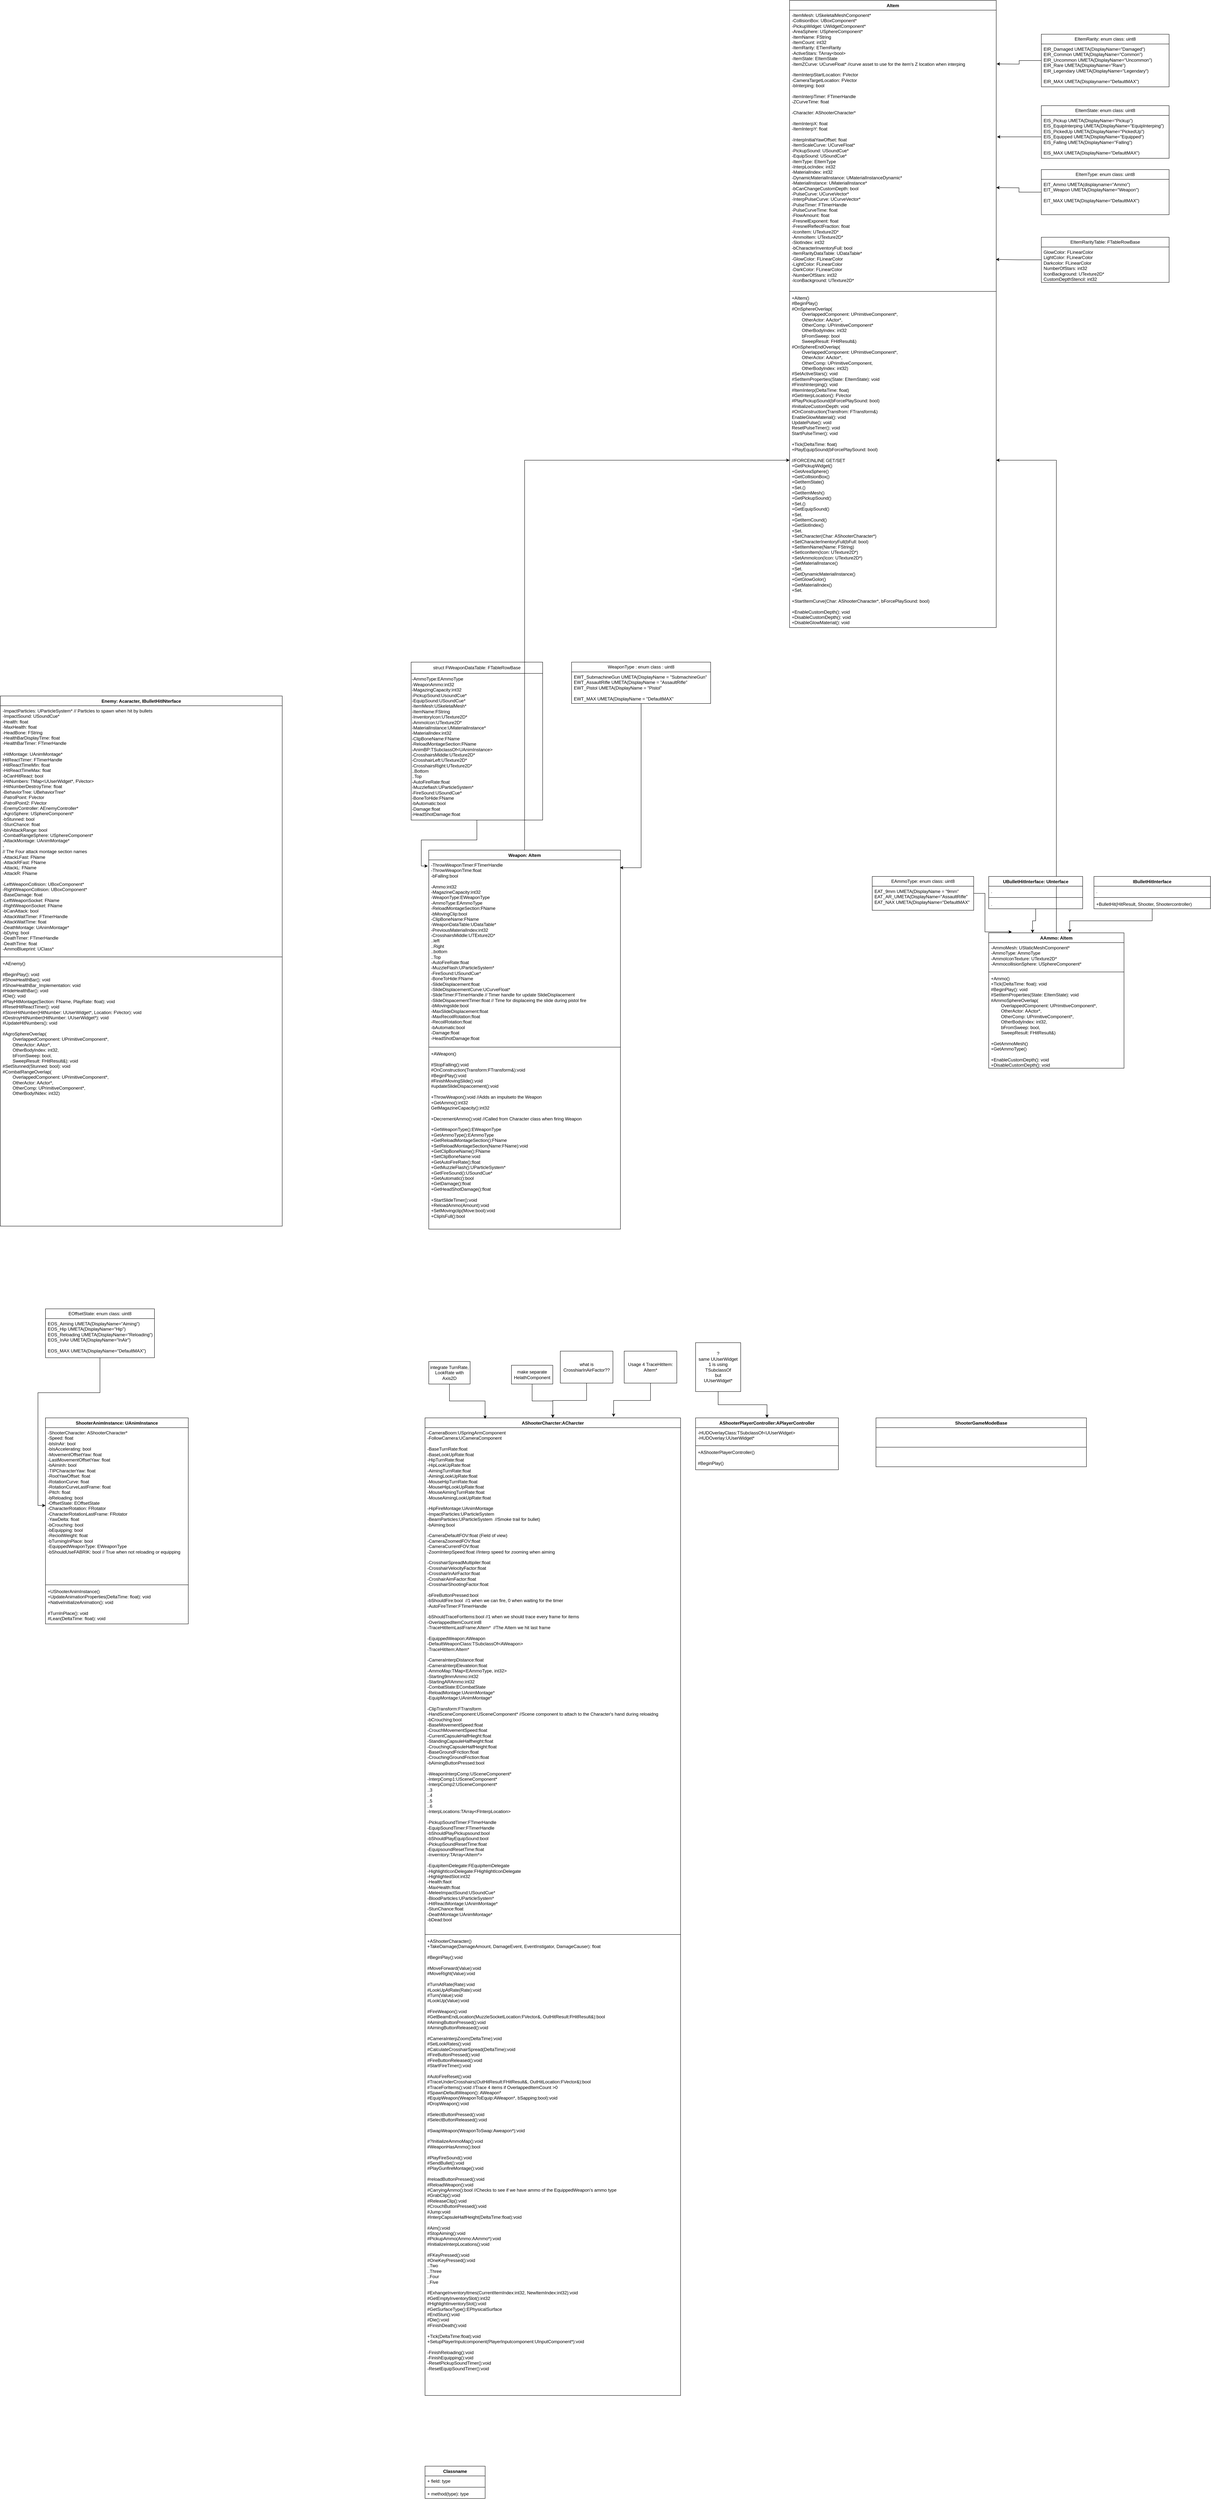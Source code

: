 <mxfile version="21.7.5" type="github">
  <diagram id="C5RBs43oDa-KdzZeNtuy" name="Page-1">
    <mxGraphModel dx="4845" dy="6384" grid="1" gridSize="10" guides="1" tooltips="1" connect="1" arrows="1" fold="1" page="1" pageScale="1" pageWidth="827" pageHeight="1169" math="0" shadow="0">
      <root>
        <mxCell id="WIyWlLk6GJQsqaUBKTNV-0" />
        <mxCell id="WIyWlLk6GJQsqaUBKTNV-1" parent="WIyWlLk6GJQsqaUBKTNV-0" />
        <mxCell id="jpV_vs8PwQTFVZERT1kT-0" value="AShooterCharcter:ACharcter" style="swimlane;fontStyle=1;align=center;verticalAlign=top;childLayout=stackLayout;horizontal=1;startSize=26;horizontalStack=0;resizeParent=1;resizeParentMax=0;resizeLast=0;collapsible=1;marginBottom=0;whiteSpace=wrap;html=1;" parent="WIyWlLk6GJQsqaUBKTNV-1" vertex="1">
          <mxGeometry x="100" y="90" width="680" height="2600" as="geometry">
            <mxRectangle x="100" y="90" width="210" height="30" as="alternateBounds" />
          </mxGeometry>
        </mxCell>
        <mxCell id="jpV_vs8PwQTFVZERT1kT-1" value="-CameraBoom:USpringArmComponent&lt;br&gt;-FollowCamera:UCameraComponent&lt;br&gt;&lt;br&gt;-BaseTurnRate:float&lt;br&gt;-BaseLookUpRate:float&lt;br&gt;-HipTurnRate:float&lt;br&gt;-HipLookUpRate:float&lt;br&gt;-AimingTurnRate:float&lt;br&gt;-AimingLookUpRate:float&lt;br&gt;-MouseHipTurnRate:float&lt;br&gt;-MouseHipLookUpRate:float&lt;br&gt;-MouseAimingTurnRate:float&lt;br&gt;-MouseAimingLookUpRate:float&lt;br&gt;&lt;br&gt;-HipFireMontage:UAnimMontage&lt;br&gt;-ImpactParticles:UParticleSystem&lt;br&gt;-BeamParticles:UParticleSystem&amp;nbsp; //Smoke trail for bullet)&lt;br&gt;-bAiming:bool&lt;br&gt;&lt;br&gt;-CameraDefaultFOV:float (Field of view)&lt;br&gt;-CameraZoomedFOV:float&lt;br&gt;-CameraCurrentFOV:float&lt;br&gt;-ZoomInterpSpeed:float //Interp speed for zooming when aiming&lt;br&gt;&lt;br&gt;-CrosshairSpreadMultipiler:float&lt;br&gt;-CrosshairVelocityFactor:float&lt;br&gt;-CrosshairInAirFactor:float&lt;br&gt;-CroshairAimFactor:float&lt;br&gt;-CrosshairShootingFactor:float&lt;br&gt;&lt;br&gt;-bFireButtonPressed:bool&lt;br&gt;-bShouldFire:bool&amp;nbsp; //1 when we can fire, 0 when waiting for the timer&lt;br&gt;-AutoFireTimer:FTimerHandle&lt;br&gt;&lt;br&gt;-bShouldTraceForItems:bool //1 when we should trace every frame for items&lt;br&gt;-OverlappedItemCount:int8&lt;br&gt;-TraceHitItemLastFrame:AItem*&amp;nbsp; //The AItem we hit last frame&lt;br&gt;&lt;br&gt;-EquippedWeapon:AWeapon&lt;br&gt;-DefaultWeaponClass:TSubclassOf&amp;lt;AWeapon&amp;gt;&lt;br&gt;-TraceHitItem:AItem*&lt;br&gt;&lt;br&gt;-CameraInterpDistance:float&lt;br&gt;-CameraInterpElevateion:float&lt;br&gt;-AmmoMap:TMap&amp;lt;EAmmoType, int32&amp;gt;&lt;br&gt;-Starting9mmAmmo:int32&lt;br&gt;-StartingARAmmo:int32&lt;br&gt;-CombatState:ECombatState&lt;br&gt;-ReloadMontage:UAnimMontage*&lt;br&gt;-EquipMontage:UAnimMontage*&lt;br&gt;&lt;br&gt;-ClipTransform:FTransform&lt;br&gt;-HandSceneComponent:USceneComponent* //Scene component to attach to the Character&#39;s hand during reloaidng&lt;br&gt;-bCrouching:bool&lt;br&gt;-BaseMovementSpeed:float&lt;br&gt;-CrouchMovementSpeed:float&lt;br&gt;-CurrentCapsuleHalfHieght:float&lt;br&gt;-StandingCapsuleHalfheight:float&lt;br&gt;-CrouchingCapsuleHalfHeight:float&lt;br&gt;-BaseGroundFriction:float&lt;br&gt;-CrouchingGroundFriction:float&lt;br&gt;-bAimingButtonPressed:bool&lt;br&gt;&lt;br&gt;-WeaponInterpComp:USceneComponent*&lt;br&gt;-InterpComp1:USceneComponent*&lt;br&gt;-InterpComp2:USceneComponent*&lt;br&gt;..3&lt;br&gt;..4&lt;br&gt;..5&lt;br&gt;..6&lt;br&gt;-InterpLocations:TArray&amp;lt;FInterpLocation&amp;gt;&lt;br&gt;&lt;br&gt;-PickupSoundTimer:FTimerHandle&lt;br&gt;-EquipSoundTimer:FTimerHandle&lt;br&gt;-bShouldPlayPickupsound:bool&lt;br&gt;-bShouldPlayEquipSound:bool&lt;br&gt;-PickupSoundResetTime:float&lt;br&gt;-EquipsoundResetTime:float&lt;br&gt;-Inverntory:TArray&amp;lt;AItem*&amp;gt;&lt;br&gt;&lt;br&gt;-EquipItemDelegate:FEquipItemDelegate&lt;br&gt;-HighlightIconDelegate:FHighlightIconDelegate&lt;br&gt;-HighlightedSlot:int32&lt;br&gt;-Health:flaot&lt;br&gt;-MaxHealth:float&lt;br&gt;-MeleeImpactSound:USoundCue*&lt;br&gt;-BloodParticles:UParticleSystem*&lt;br&gt;-HitReactMontage:UAnimMontage*&lt;br&gt;-StunChance:float&lt;br&gt;-DeathMontage:UAnimMontage*&lt;br&gt;-bDead:bool" style="text;strokeColor=none;fillColor=none;align=left;verticalAlign=top;spacingLeft=4;spacingRight=4;overflow=hidden;rotatable=0;points=[[0,0.5],[1,0.5]];portConstraint=eastwest;whiteSpace=wrap;html=1;" parent="jpV_vs8PwQTFVZERT1kT-0" vertex="1">
          <mxGeometry y="26" width="680" height="1344" as="geometry" />
        </mxCell>
        <mxCell id="jpV_vs8PwQTFVZERT1kT-2" value="" style="line;strokeWidth=1;fillColor=none;align=left;verticalAlign=middle;spacingTop=-1;spacingLeft=3;spacingRight=3;rotatable=0;labelPosition=right;points=[];portConstraint=eastwest;strokeColor=inherit;" parent="jpV_vs8PwQTFVZERT1kT-0" vertex="1">
          <mxGeometry y="1370" width="680" height="8" as="geometry" />
        </mxCell>
        <mxCell id="jpV_vs8PwQTFVZERT1kT-3" value="+AShooterCharacter()&lt;br&gt;+TakeDamage(DamageAmount, DamageEvent, EventInstigator, DamageCauser): float&lt;br&gt;&lt;br&gt;#BeginPlay():void&lt;br&gt;&lt;br&gt;#MoveForward(Value):void&lt;br&gt;#MoveRight(Value):void&lt;br&gt;&lt;br&gt;#TurnAtRate(Rate):void&lt;br&gt;#LookUpAtRate(Rate):void&lt;br&gt;#Turn(Value):void&lt;br&gt;#LookUp(Value):void&lt;br&gt;&lt;br&gt;#FireWeapon():void&lt;br&gt;#GetBeamEndLocation(MuzzleSocketLocation:FVector&amp;amp;, OutHitResult:FHitResult&amp;amp;):bool&lt;br&gt;#AimingButtonPressed():void&lt;br&gt;#AimingButtonReleased():void&lt;br&gt;&lt;br&gt;#CameraInterpZoom(DeltaTime):void&lt;br&gt;#SetLookRates():void&lt;br&gt;#CalculateCrosshairSpread(DeltaTime):void&lt;br&gt;#FireButtonPressed():void&lt;br&gt;#FireButtonReleased():void&lt;br&gt;#StartFireTimer():void&lt;br&gt;&lt;br&gt;#AutoFireReset():void&lt;br&gt;#TraceUnderCrosshairs(OutHitResult:FHitResult&amp;amp;, OutHitLocation:FVector&amp;amp;):bool&lt;br&gt;#TraceForItems():void //Trace 4 items if OverlappedItemCount &amp;gt;0&lt;br&gt;#SpawnDefaultWeapon(): AWeapon*&lt;br&gt;#EquipWeapon(WeaponToEquip:AWeapon*, bSapping:bool):void&lt;br&gt;#DropWeapon():void&lt;br&gt;&lt;br&gt;#SelectButtonPressed():void&lt;br&gt;#SelectButtonReleased():void&lt;br&gt;&lt;br&gt;#SwapWeapon(WeaponToSwap:Aweapon*):void&lt;br&gt;&lt;br&gt;#?InitializeAmmoMap():void&lt;br&gt;#WeaponHasAmmo():bool&lt;br&gt;&lt;br&gt;#PlayFireSound():void&lt;br&gt;#SendBullet():void&lt;br&gt;#PlayGunfireMontage():void&lt;br&gt;&lt;br&gt;#reloadButtonPressed():void&lt;br&gt;#ReloadWeapon():void&lt;br&gt;#CarryingAmmo():bool //Checks to see if we have ammo of the EquippedWeapon&#39;s ammo type&lt;br&gt;#GrabClip():void&lt;br&gt;#ReleaseClip():void&lt;br&gt;#CrouchButtonPressed():void&lt;br&gt;#Jump:void&lt;br&gt;#InterpCapsuleHalfHeight(DeltaTime:float):void&lt;br&gt;&lt;br&gt;#Aim():void&lt;br&gt;#StopAiming():void&lt;br&gt;#PickupAmmo(Ammo:AAmmo*):void&lt;br&gt;#InitializeInterpLocations():void&lt;br&gt;&lt;br&gt;#FKeyPressed():void&lt;br&gt;#OneKeyPressed():void&lt;br&gt;..Two&lt;br&gt;..Three&lt;br&gt;..Four&lt;br&gt;..Five&lt;br&gt;&lt;br&gt;#ExhangeInventoryItmes(CurrentItemIndex:int32, NewItemIndex:int32):void&lt;br&gt;#GetEmptyInventorySlot():int32&lt;br&gt;#HighlightInventorySlot():void&lt;br&gt;#GetSurfaceType():EPhysicalSurface&lt;br&gt;#EndStun():void&lt;br&gt;#Die():void&lt;br&gt;#FinishDeath():void&lt;br&gt;&lt;br&gt;+Tick(DeltaTime:float):void&lt;br&gt;+SetupPlayerInputcomponent(PlayerInputcomponent:UInputComponent*):void&lt;br&gt;&lt;br&gt;-FinishReloading():void&lt;br&gt;-FinishEquipping():void&lt;br&gt;-ResetPickupSoundTimer():void&lt;br&gt;-ResetEquipSoundTimer():void&lt;br&gt;" style="text;strokeColor=none;fillColor=none;align=left;verticalAlign=top;spacingLeft=4;spacingRight=4;overflow=hidden;rotatable=0;points=[[0,0.5],[1,0.5]];portConstraint=eastwest;whiteSpace=wrap;html=1;" parent="jpV_vs8PwQTFVZERT1kT-0" vertex="1">
          <mxGeometry y="1378" width="680" height="1222" as="geometry" />
        </mxCell>
        <mxCell id="52t62K6r0B704PcLGxnU-2" style="edgeStyle=orthogonalEdgeStyle;rounded=0;orthogonalLoop=1;jettySize=auto;html=1;entryX=0.235;entryY=0.001;entryDx=0;entryDy=0;entryPerimeter=0;" parent="WIyWlLk6GJQsqaUBKTNV-1" source="jpV_vs8PwQTFVZERT1kT-4" target="jpV_vs8PwQTFVZERT1kT-0" edge="1">
          <mxGeometry relative="1" as="geometry" />
        </mxCell>
        <mxCell id="jpV_vs8PwQTFVZERT1kT-4" value="integrate TurnRate, LookRate with Axis2D" style="rounded=0;whiteSpace=wrap;html=1;" parent="WIyWlLk6GJQsqaUBKTNV-1" vertex="1">
          <mxGeometry x="110" y="-60" width="110" height="60" as="geometry" />
        </mxCell>
        <mxCell id="52t62K6r0B704PcLGxnU-3" style="edgeStyle=orthogonalEdgeStyle;rounded=0;orthogonalLoop=1;jettySize=auto;html=1;" parent="WIyWlLk6GJQsqaUBKTNV-1" source="jpV_vs8PwQTFVZERT1kT-7" target="jpV_vs8PwQTFVZERT1kT-0" edge="1">
          <mxGeometry relative="1" as="geometry" />
        </mxCell>
        <mxCell id="jpV_vs8PwQTFVZERT1kT-7" value="make separate HelathComponent" style="rounded=0;whiteSpace=wrap;html=1;" parent="WIyWlLk6GJQsqaUBKTNV-1" vertex="1">
          <mxGeometry x="330" y="-50" width="110" height="50" as="geometry" />
        </mxCell>
        <mxCell id="52t62K6r0B704PcLGxnU-4" style="edgeStyle=orthogonalEdgeStyle;rounded=0;orthogonalLoop=1;jettySize=auto;html=1;" parent="WIyWlLk6GJQsqaUBKTNV-1" source="jpV_vs8PwQTFVZERT1kT-9" target="jpV_vs8PwQTFVZERT1kT-0" edge="1">
          <mxGeometry relative="1" as="geometry" />
        </mxCell>
        <mxCell id="jpV_vs8PwQTFVZERT1kT-9" value="what is CrosshiarInAirFactor??" style="rounded=0;whiteSpace=wrap;html=1;" parent="WIyWlLk6GJQsqaUBKTNV-1" vertex="1">
          <mxGeometry x="460" y="-87.5" width="140" height="85" as="geometry" />
        </mxCell>
        <mxCell id="52t62K6r0B704PcLGxnU-6" style="edgeStyle=orthogonalEdgeStyle;rounded=0;orthogonalLoop=1;jettySize=auto;html=1;entryX=0.738;entryY=-0.001;entryDx=0;entryDy=0;entryPerimeter=0;" parent="WIyWlLk6GJQsqaUBKTNV-1" source="jpV_vs8PwQTFVZERT1kT-11" target="jpV_vs8PwQTFVZERT1kT-0" edge="1">
          <mxGeometry relative="1" as="geometry" />
        </mxCell>
        <mxCell id="jpV_vs8PwQTFVZERT1kT-11" value="Usage 4 TraceHitItem: AItem*" style="rounded=0;whiteSpace=wrap;html=1;" parent="WIyWlLk6GJQsqaUBKTNV-1" vertex="1">
          <mxGeometry x="630" y="-87.5" width="140" height="85" as="geometry" />
        </mxCell>
        <mxCell id="jpV_vs8PwQTFVZERT1kT-31" value="AShooterPlayerController:APlayerController" style="swimlane;fontStyle=1;align=center;verticalAlign=top;childLayout=stackLayout;horizontal=1;startSize=26;horizontalStack=0;resizeParent=1;resizeParentMax=0;resizeLast=0;collapsible=1;marginBottom=0;whiteSpace=wrap;html=1;" parent="WIyWlLk6GJQsqaUBKTNV-1" vertex="1">
          <mxGeometry x="820" y="90" width="380" height="138" as="geometry">
            <mxRectangle x="820" y="90" width="290" height="30" as="alternateBounds" />
          </mxGeometry>
        </mxCell>
        <mxCell id="jpV_vs8PwQTFVZERT1kT-32" value="-HUDOverlayClass:TSubclassOf&amp;lt;UUserWidget&amp;gt;&lt;br&gt;-HUDOverlay:UUserWidget*&lt;br&gt;" style="text;strokeColor=none;fillColor=none;align=left;verticalAlign=top;spacingLeft=4;spacingRight=4;overflow=hidden;rotatable=0;points=[[0,0.5],[1,0.5]];portConstraint=eastwest;whiteSpace=wrap;html=1;" parent="jpV_vs8PwQTFVZERT1kT-31" vertex="1">
          <mxGeometry y="26" width="380" height="44" as="geometry" />
        </mxCell>
        <mxCell id="jpV_vs8PwQTFVZERT1kT-33" value="" style="line;strokeWidth=1;fillColor=none;align=left;verticalAlign=middle;spacingTop=-1;spacingLeft=3;spacingRight=3;rotatable=0;labelPosition=right;points=[];portConstraint=eastwest;strokeColor=inherit;" parent="jpV_vs8PwQTFVZERT1kT-31" vertex="1">
          <mxGeometry y="70" width="380" height="8" as="geometry" />
        </mxCell>
        <mxCell id="jpV_vs8PwQTFVZERT1kT-34" value="+AShooterPlayerController()&lt;br&gt;&lt;br&gt;#BeginPlay()" style="text;strokeColor=none;fillColor=none;align=left;verticalAlign=top;spacingLeft=4;spacingRight=4;overflow=hidden;rotatable=0;points=[[0,0.5],[1,0.5]];portConstraint=eastwest;whiteSpace=wrap;html=1;" parent="jpV_vs8PwQTFVZERT1kT-31" vertex="1">
          <mxGeometry y="78" width="380" height="60" as="geometry" />
        </mxCell>
        <mxCell id="52t62K6r0B704PcLGxnU-7" style="edgeStyle=orthogonalEdgeStyle;rounded=0;orthogonalLoop=1;jettySize=auto;html=1;" parent="WIyWlLk6GJQsqaUBKTNV-1" source="52t62K6r0B704PcLGxnU-0" target="jpV_vs8PwQTFVZERT1kT-31" edge="1">
          <mxGeometry relative="1" as="geometry" />
        </mxCell>
        <mxCell id="52t62K6r0B704PcLGxnU-0" value="?&lt;br&gt;same UUserWidget&lt;br&gt;1 is using TSubclassOf&lt;br&gt;but&lt;br&gt;UUserWidget*" style="rounded=0;whiteSpace=wrap;html=1;" parent="WIyWlLk6GJQsqaUBKTNV-1" vertex="1">
          <mxGeometry x="820" y="-110" width="120" height="130" as="geometry" />
        </mxCell>
        <mxCell id="52t62K6r0B704PcLGxnU-8" value="ShooterGameModeBase&lt;br&gt;" style="swimlane;fontStyle=1;align=center;verticalAlign=top;childLayout=stackLayout;horizontal=1;startSize=26;horizontalStack=0;resizeParent=1;resizeParentMax=0;resizeLast=0;collapsible=1;marginBottom=0;whiteSpace=wrap;html=1;" parent="WIyWlLk6GJQsqaUBKTNV-1" vertex="1">
          <mxGeometry x="1300" y="90" width="560" height="130" as="geometry" />
        </mxCell>
        <mxCell id="52t62K6r0B704PcLGxnU-10" value="" style="line;strokeWidth=1;fillColor=none;align=left;verticalAlign=middle;spacingTop=-1;spacingLeft=3;spacingRight=3;rotatable=0;labelPosition=right;points=[];portConstraint=eastwest;strokeColor=inherit;" parent="52t62K6r0B704PcLGxnU-8" vertex="1">
          <mxGeometry y="26" width="560" height="104" as="geometry" />
        </mxCell>
        <mxCell id="6yqH-ux_FTGGGSC3_zD1-1" style="edgeStyle=orthogonalEdgeStyle;rounded=0;orthogonalLoop=1;jettySize=auto;html=1;" edge="1" parent="WIyWlLk6GJQsqaUBKTNV-1" source="52t62K6r0B704PcLGxnU-17" target="FjF-tRFpFTwW2lLbXwbJ-4">
          <mxGeometry relative="1" as="geometry">
            <mxPoint x="1290" y="-2000" as="targetPoint" />
          </mxGeometry>
        </mxCell>
        <mxCell id="52t62K6r0B704PcLGxnU-17" value="Weapon: AItem" style="swimlane;fontStyle=1;align=center;verticalAlign=top;childLayout=stackLayout;horizontal=1;startSize=26;horizontalStack=0;resizeParent=1;resizeParentMax=0;resizeLast=0;collapsible=1;marginBottom=0;whiteSpace=wrap;html=1;" parent="WIyWlLk6GJQsqaUBKTNV-1" vertex="1">
          <mxGeometry x="110" y="-1420" width="510" height="1008" as="geometry" />
        </mxCell>
        <mxCell id="52t62K6r0B704PcLGxnU-18" value="-ThrowWeaponTimer:FTimerHandle&lt;br&gt;-ThrowWeaponTime:float&lt;br&gt;-bFalling:bool&lt;br&gt;&lt;br&gt;-Ammo:int32&lt;br&gt;-MagazineCapacity:int32&lt;br&gt;-WeaponType:EWeaponType&lt;br&gt;-AmmoType:EAmmoType&lt;br&gt;-ReloadMontageSection:FName&lt;br&gt;-bMovingClip:bool&lt;br&gt;-ClipBoneName:FName&lt;br&gt;-WeaponDataTable:UDataTable*&lt;br&gt;-PreviousMaterialIndex:int32&lt;br&gt;-CrosshairsMiddle:UTExture2D*&lt;br&gt;..left&lt;br&gt;..Right&lt;br&gt;..bottom&lt;br&gt;..Top&lt;br&gt;-AutoFireRate:float&lt;br&gt;-MuzzleFlash:UParticleSystem*&lt;br&gt;-FireSound:USoundCue*&lt;br&gt;-BoneToHide:FName&lt;br&gt;-SlideDisplacement:float&lt;br&gt;-SlideDisplacementCurve:UCurveFloat*&lt;br&gt;-SlideTimer:FTimerHandle // Timer handle for update SlideDisplacement&lt;br&gt;-SlideDispacementTimer:float // Time for displaceing the slide during pistol fire&lt;br&gt;-bMovingslide:bool&lt;br&gt;-MaxSlideDisplacement:float&lt;br&gt;-MaxRecoilRotation:float&lt;br&gt;-RecoilRotation:float&lt;br&gt;-bAutomatic:bool&lt;br&gt;-Damage:float&lt;br&gt;-HeadShotDamage:float" style="text;strokeColor=none;fillColor=none;align=left;verticalAlign=top;spacingLeft=4;spacingRight=4;overflow=hidden;rotatable=0;points=[[0,0.5],[1,0.5]];portConstraint=eastwest;whiteSpace=wrap;html=1;" parent="52t62K6r0B704PcLGxnU-17" vertex="1">
          <mxGeometry y="26" width="510" height="494" as="geometry" />
        </mxCell>
        <mxCell id="52t62K6r0B704PcLGxnU-19" value="" style="line;strokeWidth=1;fillColor=none;align=left;verticalAlign=middle;spacingTop=-1;spacingLeft=3;spacingRight=3;rotatable=0;labelPosition=right;points=[];portConstraint=eastwest;strokeColor=inherit;" parent="52t62K6r0B704PcLGxnU-17" vertex="1">
          <mxGeometry y="520" width="510" height="8" as="geometry" />
        </mxCell>
        <mxCell id="52t62K6r0B704PcLGxnU-20" value="+AWeapon()&lt;br&gt;&lt;br&gt;#StopFalling():void&lt;br&gt;#OnConstruction(Transform:FTransform&amp;amp;):void&lt;br&gt;#BeginPlay():void&lt;br&gt;#FinishMovingSlide():void&lt;br&gt;#updateSlideDispaccement():void&lt;br&gt;&lt;br&gt;+ThrowWeapon():void //Adds an impulseto the Weapon&lt;br&gt;+GetAmmo():int32&lt;br&gt;GetMagazineCapacity():int32&lt;br&gt;&lt;br&gt;+DecrementAmmo():void //Called from Character class when firing Weapon&lt;br&gt;&lt;br&gt;+GetWeaponType():EWeaponType&lt;br&gt;+GetAmmoType():EAmmoType&lt;br&gt;+GetReloadMontageSection():FName&lt;br&gt;+SetReloadMontageSection(Name:FName):void&lt;br&gt;+GetClipBoneName():FName&lt;br&gt;+SetClipBoneName:void&lt;br&gt;+GetAutoFireRate():float&lt;br&gt;+GetMuzzleFlash():UParticleSystem*&lt;br&gt;+GetFireSound():USoundCue*&lt;br&gt;+GetAutomatic():bool&lt;br&gt;+GetDamage():float&lt;br&gt;+GetHeadShotDamage():float&lt;br&gt;&lt;br&gt;+StartSlideTimer():void&lt;br&gt;+ReloadAmmo(Amount):void&lt;br&gt;+SetMovingclip(Move:bool):void&lt;br&gt;+ClipIsFull():bool" style="text;strokeColor=none;fillColor=none;align=left;verticalAlign=top;spacingLeft=4;spacingRight=4;overflow=hidden;rotatable=0;points=[[0,0.5],[1,0.5]];portConstraint=eastwest;whiteSpace=wrap;html=1;rounded=1;" parent="52t62K6r0B704PcLGxnU-17" vertex="1">
          <mxGeometry y="528" width="510" height="480" as="geometry" />
        </mxCell>
        <mxCell id="52t62K6r0B704PcLGxnU-21" value="struct FWeaponDataTable: FTableRowBase" style="swimlane;fontStyle=0;childLayout=stackLayout;horizontal=1;startSize=30;fillColor=none;horizontalStack=0;resizeParent=1;resizeParentMax=0;resizeLast=0;collapsible=1;marginBottom=0;whiteSpace=wrap;html=1;" parent="WIyWlLk6GJQsqaUBKTNV-1" vertex="1">
          <mxGeometry x="63" y="-1920" width="350" height="420" as="geometry" />
        </mxCell>
        <mxCell id="52t62K6r0B704PcLGxnU-29" value="-AmmoType:EAmmoType&lt;br style=&quot;border-color: var(--border-color);&quot;&gt;&lt;span style=&quot;&quot;&gt;-WeaponAmmo:int32&lt;/span&gt;&lt;br style=&quot;border-color: var(--border-color);&quot;&gt;&lt;span style=&quot;&quot;&gt;-MagazingCapacity:int32&lt;/span&gt;&lt;br style=&quot;border-color: var(--border-color);&quot;&gt;&lt;span style=&quot;&quot;&gt;-PickupSound:UsoundCue*&lt;/span&gt;&lt;br style=&quot;border-color: var(--border-color);&quot;&gt;&lt;span style=&quot;&quot;&gt;-EquipSound:USoundCue*&lt;/span&gt;&lt;br style=&quot;border-color: var(--border-color);&quot;&gt;&lt;span style=&quot;&quot;&gt;-ItemMesh:USkeletalMesh*&lt;/span&gt;&lt;br style=&quot;border-color: var(--border-color);&quot;&gt;&lt;span style=&quot;&quot;&gt;-ItemName:FString&lt;/span&gt;&lt;br style=&quot;border-color: var(--border-color);&quot;&gt;&lt;span style=&quot;&quot;&gt;-InventoryIcon:UTexture2D*&lt;/span&gt;&lt;br style=&quot;border-color: var(--border-color);&quot;&gt;&lt;span style=&quot;&quot;&gt;-AmmoIcon:UTexture2D*&lt;/span&gt;&lt;br style=&quot;border-color: var(--border-color);&quot;&gt;&lt;span style=&quot;&quot;&gt;-MaterialInstance:UMaterialInstance*&lt;/span&gt;&lt;br style=&quot;border-color: var(--border-color);&quot;&gt;&lt;span style=&quot;&quot;&gt;-MaterialIndex:int32&lt;/span&gt;&lt;br style=&quot;border-color: var(--border-color);&quot;&gt;&lt;span style=&quot;&quot;&gt;-ClipBoneName:FName&lt;/span&gt;&lt;br style=&quot;border-color: var(--border-color);&quot;&gt;&lt;span style=&quot;&quot;&gt;-ReloadMontageSection:FName&lt;/span&gt;&lt;br style=&quot;border-color: var(--border-color);&quot;&gt;&lt;span style=&quot;&quot;&gt;-AnimBP:TSubclassOf&amp;lt;UAnimInstance&amp;gt;&lt;/span&gt;&lt;br style=&quot;border-color: var(--border-color);&quot;&gt;&lt;span style=&quot;&quot;&gt;-CrosshairsMiddle:UTexture2D*&lt;/span&gt;&lt;br style=&quot;border-color: var(--border-color);&quot;&gt;&lt;span style=&quot;&quot;&gt;-CrosshairLeft:UTexture2D*&lt;/span&gt;&lt;br style=&quot;border-color: var(--border-color);&quot;&gt;&lt;span style=&quot;&quot;&gt;-CrosshairsRight:UTexture2D*&lt;/span&gt;&lt;br style=&quot;border-color: var(--border-color);&quot;&gt;&lt;span style=&quot;&quot;&gt;..Bottom&lt;/span&gt;&lt;br style=&quot;border-color: var(--border-color);&quot;&gt;&lt;span style=&quot;&quot;&gt;..Top&lt;/span&gt;&lt;br style=&quot;border-color: var(--border-color);&quot;&gt;&lt;span style=&quot;&quot;&gt;-AutoFireRate:float&lt;/span&gt;&lt;br style=&quot;border-color: var(--border-color);&quot;&gt;&lt;span style=&quot;&quot;&gt;-Muzzleflash:UParticleSystem*&lt;/span&gt;&lt;br style=&quot;border-color: var(--border-color);&quot;&gt;&lt;span style=&quot;&quot;&gt;-FireSound:USoundCue*&lt;/span&gt;&lt;br style=&quot;border-color: var(--border-color);&quot;&gt;&lt;span style=&quot;&quot;&gt;-BoneToHide:FName&lt;/span&gt;&lt;br style=&quot;border-color: var(--border-color);&quot;&gt;&lt;span style=&quot;&quot;&gt;-bAutomatic:bool&lt;/span&gt;&lt;br style=&quot;border-color: var(--border-color);&quot;&gt;&lt;span style=&quot;&quot;&gt;-Damage:float&lt;/span&gt;&lt;br style=&quot;border-color: var(--border-color);&quot;&gt;&lt;span style=&quot;&quot;&gt;-HeadShotDamage:float&lt;/span&gt;" style="text;html=1;align=left;verticalAlign=middle;resizable=0;points=[];autosize=1;strokeColor=none;fillColor=none;" parent="52t62K6r0B704PcLGxnU-21" vertex="1">
          <mxGeometry y="30" width="350" height="390" as="geometry" />
        </mxCell>
        <mxCell id="52t62K6r0B704PcLGxnU-31" style="edgeStyle=orthogonalEdgeStyle;rounded=0;orthogonalLoop=1;jettySize=auto;html=1;entryX=-0.005;entryY=0.033;entryDx=0;entryDy=0;entryPerimeter=0;" parent="WIyWlLk6GJQsqaUBKTNV-1" source="52t62K6r0B704PcLGxnU-29" target="52t62K6r0B704PcLGxnU-18" edge="1">
          <mxGeometry relative="1" as="geometry" />
        </mxCell>
        <mxCell id="52t62K6r0B704PcLGxnU-36" style="edgeStyle=orthogonalEdgeStyle;rounded=0;orthogonalLoop=1;jettySize=auto;html=1;entryX=0.997;entryY=0.042;entryDx=0;entryDy=0;entryPerimeter=0;" parent="WIyWlLk6GJQsqaUBKTNV-1" source="52t62K6r0B704PcLGxnU-32" target="52t62K6r0B704PcLGxnU-18" edge="1">
          <mxGeometry relative="1" as="geometry" />
        </mxCell>
        <mxCell id="52t62K6r0B704PcLGxnU-32" value="WeaponType : enum class : uint8" style="swimlane;fontStyle=0;childLayout=stackLayout;horizontal=1;startSize=26;fillColor=none;horizontalStack=0;resizeParent=1;resizeParentMax=0;resizeLast=0;collapsible=1;marginBottom=0;whiteSpace=wrap;html=1;" parent="WIyWlLk6GJQsqaUBKTNV-1" vertex="1">
          <mxGeometry x="490" y="-1920" width="370" height="110" as="geometry" />
        </mxCell>
        <mxCell id="52t62K6r0B704PcLGxnU-33" value="EWT_SubmachineGun UMETA(DisplayName = &quot;SubmachineGun&quot;&lt;br&gt;EWT_AssaultRifle UMETA(DisplayName = &quot;AssaultRifle&quot;&lt;br&gt;EWT_Pistol UMETA(DisplayName = &quot;Pistol&quot;&lt;br&gt;&lt;br&gt;EWT_MAX UMETA(DisplayName = &quot;DefaultMAX&quot;" style="text;strokeColor=none;fillColor=none;align=left;verticalAlign=top;spacingLeft=4;spacingRight=4;overflow=hidden;rotatable=0;points=[[0,0.5],[1,0.5]];portConstraint=eastwest;whiteSpace=wrap;html=1;" parent="52t62K6r0B704PcLGxnU-32" vertex="1">
          <mxGeometry y="26" width="370" height="84" as="geometry" />
        </mxCell>
        <mxCell id="52t62K6r0B704PcLGxnU-37" value="Classname" style="swimlane;fontStyle=1;align=center;verticalAlign=top;childLayout=stackLayout;horizontal=1;startSize=26;horizontalStack=0;resizeParent=1;resizeParentMax=0;resizeLast=0;collapsible=1;marginBottom=0;whiteSpace=wrap;html=1;" parent="WIyWlLk6GJQsqaUBKTNV-1" vertex="1">
          <mxGeometry x="100" y="2878" width="160" height="86" as="geometry" />
        </mxCell>
        <mxCell id="52t62K6r0B704PcLGxnU-38" value="+ field: type" style="text;strokeColor=none;fillColor=none;align=left;verticalAlign=top;spacingLeft=4;spacingRight=4;overflow=hidden;rotatable=0;points=[[0,0.5],[1,0.5]];portConstraint=eastwest;whiteSpace=wrap;html=1;" parent="52t62K6r0B704PcLGxnU-37" vertex="1">
          <mxGeometry y="26" width="160" height="26" as="geometry" />
        </mxCell>
        <mxCell id="52t62K6r0B704PcLGxnU-39" value="" style="line;strokeWidth=1;fillColor=none;align=left;verticalAlign=middle;spacingTop=-1;spacingLeft=3;spacingRight=3;rotatable=0;labelPosition=right;points=[];portConstraint=eastwest;strokeColor=inherit;" parent="52t62K6r0B704PcLGxnU-37" vertex="1">
          <mxGeometry y="52" width="160" height="8" as="geometry" />
        </mxCell>
        <mxCell id="52t62K6r0B704PcLGxnU-40" value="+ method(type): type" style="text;strokeColor=none;fillColor=none;align=left;verticalAlign=top;spacingLeft=4;spacingRight=4;overflow=hidden;rotatable=0;points=[[0,0.5],[1,0.5]];portConstraint=eastwest;whiteSpace=wrap;html=1;" parent="52t62K6r0B704PcLGxnU-37" vertex="1">
          <mxGeometry y="60" width="160" height="26" as="geometry" />
        </mxCell>
        <mxCell id="HmlJ2-SFebytM_LcwH4q-0" value="ShooterAnimInstance: UAnimInstance" style="swimlane;fontStyle=1;align=center;verticalAlign=top;childLayout=stackLayout;horizontal=1;startSize=26;horizontalStack=0;resizeParent=1;resizeParentMax=0;resizeLast=0;collapsible=1;marginBottom=0;whiteSpace=wrap;html=1;" parent="WIyWlLk6GJQsqaUBKTNV-1" vertex="1">
          <mxGeometry x="-910" y="90" width="380" height="548" as="geometry" />
        </mxCell>
        <mxCell id="HmlJ2-SFebytM_LcwH4q-1" value="-ShooterCharacter: AShooterCharacter*&lt;br&gt;-Speed: float&lt;br&gt;-bIsInAir: bool&lt;br&gt;-bIsAccelerating: bool&lt;br&gt;-MovementOffsetYaw: float&lt;br&gt;-LastMovementOffsetYaw: float&lt;br&gt;-bAiminh: bool&lt;br&gt;-TIPCharacterYaw: float&lt;br&gt;-RootYawOffset: float&lt;br&gt;-RotationCurve: float&lt;br&gt;-RotationCurveLastFrame: float&lt;br&gt;-Pitch: float&lt;br&gt;-bReloading: bool&lt;br&gt;-OffsetState: EOffsetState&lt;br&gt;-CharacterRotation: FRotator&lt;br&gt;-CharacterRotationLastFrame: FRotator&lt;br&gt;-YawDelta: float&lt;br&gt;-bCrouching: bool&lt;br&gt;-bEquipping: bool&lt;br&gt;-RecioilWeight: float&lt;br&gt;-bTurningInPlace: bool&lt;br&gt;-EquippedWeaponType: EWeaponType&lt;br&gt;-bShouldUseFABRIK: bool // True when not reloading or equipping" style="text;strokeColor=none;fillColor=none;align=left;verticalAlign=top;spacingLeft=4;spacingRight=4;overflow=hidden;rotatable=0;points=[[0,0.5],[1,0.5]];portConstraint=eastwest;whiteSpace=wrap;html=1;" parent="HmlJ2-SFebytM_LcwH4q-0" vertex="1">
          <mxGeometry y="26" width="380" height="414" as="geometry" />
        </mxCell>
        <mxCell id="HmlJ2-SFebytM_LcwH4q-2" value="" style="line;strokeWidth=1;fillColor=none;align=left;verticalAlign=middle;spacingTop=-1;spacingLeft=3;spacingRight=3;rotatable=0;labelPosition=right;points=[];portConstraint=eastwest;strokeColor=inherit;" parent="HmlJ2-SFebytM_LcwH4q-0" vertex="1">
          <mxGeometry y="440" width="380" height="8" as="geometry" />
        </mxCell>
        <mxCell id="HmlJ2-SFebytM_LcwH4q-3" value="+UShooterAnimInstance()&lt;br&gt;+UpdateAnimationProperties(DeltaTime: float): void&lt;br&gt;+NativeInitializeAnimation(): void&lt;br&gt;&lt;br&gt;#TurnInPlace(): void&lt;br&gt;#Lean(DeltaTime: float): void" style="text;strokeColor=none;fillColor=none;align=left;verticalAlign=top;spacingLeft=4;spacingRight=4;overflow=hidden;rotatable=0;points=[[0,0.5],[1,0.5]];portConstraint=eastwest;whiteSpace=wrap;html=1;" parent="HmlJ2-SFebytM_LcwH4q-0" vertex="1">
          <mxGeometry y="448" width="380" height="100" as="geometry" />
        </mxCell>
        <mxCell id="HmlJ2-SFebytM_LcwH4q-8" style="edgeStyle=orthogonalEdgeStyle;rounded=0;orthogonalLoop=1;jettySize=auto;html=1;entryX=0;entryY=0.5;entryDx=0;entryDy=0;" parent="WIyWlLk6GJQsqaUBKTNV-1" source="HmlJ2-SFebytM_LcwH4q-4" target="HmlJ2-SFebytM_LcwH4q-1" edge="1">
          <mxGeometry relative="1" as="geometry" />
        </mxCell>
        <mxCell id="HmlJ2-SFebytM_LcwH4q-4" value="EOffsetState: enum class: uint8" style="swimlane;fontStyle=0;childLayout=stackLayout;horizontal=1;startSize=26;fillColor=none;horizontalStack=0;resizeParent=1;resizeParentMax=0;resizeLast=0;collapsible=1;marginBottom=0;whiteSpace=wrap;html=1;" parent="WIyWlLk6GJQsqaUBKTNV-1" vertex="1">
          <mxGeometry x="-910" y="-200" width="290" height="130" as="geometry" />
        </mxCell>
        <mxCell id="HmlJ2-SFebytM_LcwH4q-5" value="EOS_Aiming UMETA(DisplayName=&quot;Aiming&quot;)&lt;br&gt;EOS_Hip UMETA(DisplayName=&quot;Hip&quot;)&lt;br&gt;EOS_Reloading UMETA(DisplayName=&quot;Reloading&quot;)&lt;br&gt;EOS_InAir UMETA(DisplayName=&quot;InAir&quot;)&lt;br&gt;&lt;br&gt;EOS_MAX UMETA(DisplayName=&quot;DefaultMAX&quot;)" style="text;strokeColor=none;fillColor=none;align=left;verticalAlign=top;spacingLeft=4;spacingRight=4;overflow=hidden;rotatable=0;points=[[0,0.5],[1,0.5]];portConstraint=eastwest;whiteSpace=wrap;html=1;" parent="HmlJ2-SFebytM_LcwH4q-4" vertex="1">
          <mxGeometry y="26" width="290" height="104" as="geometry" />
        </mxCell>
        <mxCell id="FjF-tRFpFTwW2lLbXwbJ-1" value="AItem" style="swimlane;fontStyle=1;align=center;verticalAlign=top;childLayout=stackLayout;horizontal=1;startSize=26;horizontalStack=0;resizeParent=1;resizeParentMax=0;resizeLast=0;collapsible=1;marginBottom=0;whiteSpace=wrap;html=1;" parent="WIyWlLk6GJQsqaUBKTNV-1" vertex="1">
          <mxGeometry x="1070" y="-3680" width="550" height="1668" as="geometry" />
        </mxCell>
        <mxCell id="FjF-tRFpFTwW2lLbXwbJ-2" value="-ItemMesh: USkeletalMeshComponent*&lt;br&gt;-CollisionBox: UBoxComponent*&lt;br&gt;-PickupWidget: UWidgetComponent*&lt;br&gt;-AreaSphere: USphereComponent*&lt;br&gt;-ItemName: FString&lt;br&gt;-ItemCount: int32&lt;br&gt;-ItemRarity: ETiemRarity&lt;br&gt;-ActiveStars: TArray&amp;lt;bool&amp;gt;&lt;br&gt;-ItemState: EItemState&lt;br&gt;-ItemZCurve: UCurveFloat* //curve asset to use for the item&#39;s Z location when interping&lt;br&gt;&lt;br&gt;-ItemInterpStartLocation: FVector&lt;br&gt;-CameraTargetLocation: FVector&lt;br&gt;-bInterping: bool&lt;br&gt;&lt;br&gt;-ItemInterpTimer: FTimerHandle&lt;br&gt;-ZCurveTime: float&lt;br&gt;&lt;br&gt;-Character: AShooterCharacter*&lt;br&gt;&lt;br&gt;-ItemInterpX: float&lt;br&gt;-ItemInterpY: float&lt;br&gt;&lt;br&gt;-InterpInitialYawOffset: float&lt;br&gt;-ItemScaleCurve: UCurveFloat*&lt;br&gt;-PickupSound: USoundCue*&lt;br&gt;-EquipSound: USoundCue*&lt;br&gt;-ItemType: EItemType&lt;br&gt;-InterpLocIndex: int32&lt;br&gt;-MaterialIndex: int32&lt;br&gt;-DynamicMaterialInstance: UMaterialInstanceDynamic*&lt;br&gt;-MaterialInstance: UMaterialInstance*&lt;br&gt;-bCanChangeCustomDepth: bool&lt;br&gt;-PulseCurve: UCurveVector*&lt;br&gt;-InterpPulseCurve: UCurveVector*&lt;br&gt;-PulseTimer: FTimerHandle&lt;br&gt;-PulseCurveTime: float&lt;br&gt;-FlowAmount: float&lt;br&gt;-FresnelExponent: float&lt;br&gt;-FresnelReflectFraction: float&lt;br&gt;-IconItem: UTexture2D*&lt;br&gt;-AmmoItem: UTexture2D*&lt;br&gt;-SlotIndex: int32&lt;br&gt;-bCharacterInventoryFull: bool&lt;br&gt;-ItemRarityDataTable: UDataTable*&lt;br&gt;-GlowColor: FLinearColor&lt;br&gt;-LightColor: FLinearColor&lt;br&gt;-DarkColor: FLinearColor&lt;br&gt;-NumberOfStars: int32&lt;br&gt;-IconBackground: UTexture2D*" style="text;strokeColor=none;fillColor=none;align=left;verticalAlign=top;spacingLeft=4;spacingRight=4;overflow=hidden;rotatable=0;points=[[0,0.5],[1,0.5]];portConstraint=eastwest;whiteSpace=wrap;html=1;" parent="FjF-tRFpFTwW2lLbXwbJ-1" vertex="1">
          <mxGeometry y="26" width="550" height="744" as="geometry" />
        </mxCell>
        <mxCell id="FjF-tRFpFTwW2lLbXwbJ-3" value="" style="line;strokeWidth=1;fillColor=none;align=left;verticalAlign=middle;spacingTop=-1;spacingLeft=3;spacingRight=3;rotatable=0;labelPosition=right;points=[];portConstraint=eastwest;strokeColor=inherit;" parent="FjF-tRFpFTwW2lLbXwbJ-1" vertex="1">
          <mxGeometry y="770" width="550" height="8" as="geometry" />
        </mxCell>
        <mxCell id="FjF-tRFpFTwW2lLbXwbJ-4" value="+AItem()&lt;br&gt;#BeginPlay()&lt;br&gt;#OnSphereOverlap(&lt;br&gt;&lt;span style=&quot;white-space: pre;&quot;&gt;&#x9;&lt;/span&gt;OverlappedComponent: UPrimitiveComponent*, &lt;br&gt;&lt;span style=&quot;white-space: pre;&quot;&gt;&#x9;&lt;/span&gt;OtherActor: AActor*,&lt;br&gt;&lt;span style=&quot;white-space: pre;&quot;&gt;&#x9;&lt;/span&gt;OtherComp: UPrimitiveComponent*&lt;br&gt;&lt;span style=&quot;white-space: pre;&quot;&gt;&#x9;&lt;/span&gt;OtherBodyIndex: int32&lt;br&gt;&lt;span style=&quot;white-space: pre;&quot;&gt;&#x9;&lt;/span&gt;bFromSweep: bool&lt;br&gt;&lt;span style=&quot;white-space: pre;&quot;&gt;&#x9;&lt;/span&gt;SweepResult: FHitResult&amp;amp;)&lt;br&gt;#OnSphereEndOverlap(&lt;br&gt;&lt;span style=&quot;white-space: pre;&quot;&gt;&#x9;&lt;/span&gt;OverlappedComponent: UPrimitiveComponent*,&lt;br&gt;&lt;span style=&quot;white-space: pre;&quot;&gt;&#x9;&lt;/span&gt;OtherActor: AActor*,&lt;br&gt;&lt;span style=&quot;white-space: pre;&quot;&gt;&#x9;&lt;/span&gt;OtherComp: UPrimitiveComponent,&lt;br&gt;&lt;span style=&quot;white-space: pre;&quot;&gt;&#x9;&lt;/span&gt;OtherBodyIndex: int32)&lt;br&gt;#SetActiveStars(): void&lt;br&gt;#SetItemProperties(State: EItemState): void&lt;br&gt;#FinishInterping(): void&lt;br&gt;#ItemInterp(DeltaTime: float)&lt;br&gt;#GetInterpLocation(): FVector&lt;br&gt;#PlayPickupSound(bForcePlaySound: bool)&lt;br&gt;#InitializeCustomDepth: void&lt;br&gt;#OnConstruction(Transfrom: FTransform&amp;amp;)&lt;br&gt;EnableGlowMaterial(): void&lt;br&gt;UpdatePulse(): void&lt;br&gt;ResetPulseTimer(): void&lt;br&gt;StartPulseTimer(): void&lt;br&gt;&lt;br&gt;+Tick(DeltaTime: float)&lt;br&gt;+PlayEquipSound(bForcePlaySound: bool)&lt;br&gt;&lt;br&gt;//FORCEINLINE GET/SET&lt;br&gt;+GetPickupWidget()&lt;br&gt;+GetAreaSphere()&lt;br&gt;+GetCollisionBox()&lt;br&gt;+GetItemState()&lt;br&gt;+Set.()&lt;br&gt;+GetItemMesh()&lt;br&gt;+GetPickupSound()&lt;br&gt;+Set.()&lt;br&gt;+GetEquipSound()&lt;br&gt;+Set.&lt;br&gt;+GetItemCound()&lt;br&gt;+GetSlotIndex()&lt;br&gt;+Set.&lt;br&gt;+SetCharacter(Char: AShooterCharacter*)&lt;br&gt;+SetCharacterInentoryFull(bFull: bool)&lt;br&gt;+SetItemName(Name: FString)&lt;br&gt;+SetIconItem(Icon: UTexture2D*)&lt;br&gt;+SetAmmoIcon(Icon: UTexture2D*)&lt;br&gt;+GetMaterialInstance()&lt;br&gt;+Set.&lt;br&gt;+GetDynamicMaterialInstance()&lt;br&gt;+GetGlowGolor()&lt;br&gt;+GetMaterialIndex()&lt;br&gt;+Set.&lt;br&gt;&lt;br&gt;+StartItemCurve(Char: AShooterCharacter*, bForcePlaySound: bool)&lt;br&gt;&lt;br&gt;+EnableCustomDepth(): void&lt;br&gt;+DisableCustomDepth(): void&lt;br&gt;+DisableGlowMaterial(): void" style="text;strokeColor=none;fillColor=none;align=left;verticalAlign=top;spacingLeft=4;spacingRight=4;overflow=hidden;rotatable=0;points=[[0,0.5],[1,0.5]];portConstraint=eastwest;whiteSpace=wrap;html=1;" parent="FjF-tRFpFTwW2lLbXwbJ-1" vertex="1">
          <mxGeometry y="778" width="550" height="890" as="geometry" />
        </mxCell>
        <mxCell id="FjF-tRFpFTwW2lLbXwbJ-5" style="edgeStyle=orthogonalEdgeStyle;rounded=0;orthogonalLoop=1;jettySize=auto;html=1;entryX=1.002;entryY=0.058;entryDx=0;entryDy=0;entryPerimeter=0;" parent="WIyWlLk6GJQsqaUBKTNV-1" source="FjF-tRFpFTwW2lLbXwbJ-6" edge="1">
          <mxGeometry relative="1" as="geometry">
            <mxPoint x="1621" y="-3511" as="targetPoint" />
          </mxGeometry>
        </mxCell>
        <mxCell id="FjF-tRFpFTwW2lLbXwbJ-6" value="EItemRarity: enum class: uint8" style="swimlane;fontStyle=0;childLayout=stackLayout;horizontal=1;startSize=26;fillColor=none;horizontalStack=0;resizeParent=1;resizeParentMax=0;resizeLast=0;collapsible=1;marginBottom=0;whiteSpace=wrap;html=1;" parent="WIyWlLk6GJQsqaUBKTNV-1" vertex="1">
          <mxGeometry x="1740" y="-3590" width="340" height="140" as="geometry" />
        </mxCell>
        <mxCell id="FjF-tRFpFTwW2lLbXwbJ-7" value="EIR_Damaged UMETA(DisplayName=&quot;Damaged&quot;)&lt;br&gt;EIR_Common UMETA(DisplayName=&quot;Common&quot;)&lt;br&gt;EIR_Uncommon UMETA(DisplayName=&quot;Uncommon&quot;)&lt;br&gt;EIR_Rare UMETA(DisplayName=&quot;Rare&quot;)&lt;br&gt;EIR_Legendary UMETA(DisplayName=&quot;Legendary&quot;)&lt;br&gt;&lt;br&gt;EIR_MAX UMETA(Displayname=&quot;DefaultMAX&quot;)" style="text;strokeColor=none;fillColor=none;align=left;verticalAlign=top;spacingLeft=4;spacingRight=4;overflow=hidden;rotatable=0;points=[[0,0.5],[1,0.5]];portConstraint=eastwest;whiteSpace=wrap;html=1;" parent="FjF-tRFpFTwW2lLbXwbJ-6" vertex="1">
          <mxGeometry y="26" width="340" height="114" as="geometry" />
        </mxCell>
        <mxCell id="FjF-tRFpFTwW2lLbXwbJ-8" value="EItemState: enum class: uint8" style="swimlane;fontStyle=0;childLayout=stackLayout;horizontal=1;startSize=26;fillColor=none;horizontalStack=0;resizeParent=1;resizeParentMax=0;resizeLast=0;collapsible=1;marginBottom=0;whiteSpace=wrap;html=1;" parent="WIyWlLk6GJQsqaUBKTNV-1" vertex="1">
          <mxGeometry x="1740" y="-3400" width="340" height="140" as="geometry" />
        </mxCell>
        <mxCell id="FjF-tRFpFTwW2lLbXwbJ-9" value="EIS_Pickup UMETA(DisplayName=&quot;Pickup&quot;)&lt;br&gt;EIS_EquipInterping UMETA(DisplayName=&quot;EquipInterping&quot;)&lt;br&gt;EIS_PickedUp UMETA(DisplayName=&quot;PickedUp&quot;)&lt;br&gt;EIS_Equipped UMETA(DisplayName=&quot;Equipped&quot;)&lt;br&gt;EIS_Falling UMETA(DisplayName=&quot;Falling&quot;)&lt;br&gt;&lt;br&gt;EIS_MAX UMETA(DisplayName=&quot;DefaultMAX&quot;)" style="text;strokeColor=none;fillColor=none;align=left;verticalAlign=top;spacingLeft=4;spacingRight=4;overflow=hidden;rotatable=0;points=[[0,0.5],[1,0.5]];portConstraint=eastwest;whiteSpace=wrap;html=1;" parent="FjF-tRFpFTwW2lLbXwbJ-8" vertex="1">
          <mxGeometry y="26" width="340" height="114" as="geometry" />
        </mxCell>
        <mxCell id="FjF-tRFpFTwW2lLbXwbJ-10" style="edgeStyle=orthogonalEdgeStyle;rounded=0;orthogonalLoop=1;jettySize=auto;html=1;" parent="WIyWlLk6GJQsqaUBKTNV-1" source="FjF-tRFpFTwW2lLbXwbJ-11" edge="1">
          <mxGeometry relative="1" as="geometry">
            <mxPoint x="1620" y="-3182" as="targetPoint" />
          </mxGeometry>
        </mxCell>
        <mxCell id="FjF-tRFpFTwW2lLbXwbJ-11" value="EItemType: enum class: uint8" style="swimlane;fontStyle=0;childLayout=stackLayout;horizontal=1;startSize=26;fillColor=none;horizontalStack=0;resizeParent=1;resizeParentMax=0;resizeLast=0;collapsible=1;marginBottom=0;whiteSpace=wrap;html=1;" parent="WIyWlLk6GJQsqaUBKTNV-1" vertex="1">
          <mxGeometry x="1740" y="-3230" width="340" height="120" as="geometry">
            <mxRectangle x="710" y="-3680" width="200" height="30" as="alternateBounds" />
          </mxGeometry>
        </mxCell>
        <mxCell id="FjF-tRFpFTwW2lLbXwbJ-12" value="EIT_Ammo UMETA(displayname=&quot;Ammo&quot;)&lt;br&gt;EIT_Weapon UMETA(DisplayName=&quot;Weapon&quot;)&lt;br&gt;&lt;br&gt;EIT_MAX UMETA(DisplayName=&quot;DefaultMAX&quot;)" style="text;strokeColor=none;fillColor=none;align=left;verticalAlign=top;spacingLeft=4;spacingRight=4;overflow=hidden;rotatable=0;points=[[0,0.5],[1,0.5]];portConstraint=eastwest;whiteSpace=wrap;html=1;" parent="FjF-tRFpFTwW2lLbXwbJ-11" vertex="1">
          <mxGeometry y="26" width="340" height="94" as="geometry" />
        </mxCell>
        <mxCell id="FjF-tRFpFTwW2lLbXwbJ-13" style="edgeStyle=orthogonalEdgeStyle;rounded=0;orthogonalLoop=1;jettySize=auto;html=1;entryX=0.998;entryY=0.757;entryDx=0;entryDy=0;entryPerimeter=0;" parent="WIyWlLk6GJQsqaUBKTNV-1" source="FjF-tRFpFTwW2lLbXwbJ-14" edge="1">
          <mxGeometry relative="1" as="geometry">
            <mxPoint x="1619" y="-2991" as="targetPoint" />
          </mxGeometry>
        </mxCell>
        <mxCell id="FjF-tRFpFTwW2lLbXwbJ-14" value="EItemRarityTable: FTableRowBase" style="swimlane;fontStyle=0;childLayout=stackLayout;horizontal=1;startSize=26;fillColor=none;horizontalStack=0;resizeParent=1;resizeParentMax=0;resizeLast=0;collapsible=1;marginBottom=0;whiteSpace=wrap;html=1;" parent="WIyWlLk6GJQsqaUBKTNV-1" vertex="1">
          <mxGeometry x="1740" y="-3050" width="340" height="120" as="geometry" />
        </mxCell>
        <mxCell id="FjF-tRFpFTwW2lLbXwbJ-15" value="GlowColor: FLinearColor&lt;br&gt;LightColor: FLinearColor&lt;br&gt;Darkcolor: FLinearColor&lt;br&gt;NumberOfStars: int32&lt;br&gt;IconBackground: UTexture2D*&lt;br&gt;CustomDepthStencil: int32" style="text;strokeColor=none;fillColor=none;align=left;verticalAlign=top;spacingLeft=4;spacingRight=4;overflow=hidden;rotatable=0;points=[[0,0.5],[1,0.5]];portConstraint=eastwest;whiteSpace=wrap;html=1;" parent="FjF-tRFpFTwW2lLbXwbJ-14" vertex="1">
          <mxGeometry y="26" width="340" height="94" as="geometry" />
        </mxCell>
        <mxCell id="FjF-tRFpFTwW2lLbXwbJ-16" style="edgeStyle=orthogonalEdgeStyle;rounded=0;orthogonalLoop=1;jettySize=auto;html=1;entryX=1.004;entryY=0.319;entryDx=0;entryDy=0;entryPerimeter=0;" parent="WIyWlLk6GJQsqaUBKTNV-1" source="FjF-tRFpFTwW2lLbXwbJ-9" edge="1">
          <mxGeometry relative="1" as="geometry">
            <mxPoint x="1622" y="-3317" as="targetPoint" />
          </mxGeometry>
        </mxCell>
        <mxCell id="6yqH-ux_FTGGGSC3_zD1-2" style="edgeStyle=orthogonalEdgeStyle;rounded=0;orthogonalLoop=1;jettySize=auto;html=1;" edge="1" parent="WIyWlLk6GJQsqaUBKTNV-1" source="FjF-tRFpFTwW2lLbXwbJ-17" target="FjF-tRFpFTwW2lLbXwbJ-4">
          <mxGeometry relative="1" as="geometry" />
        </mxCell>
        <mxCell id="FjF-tRFpFTwW2lLbXwbJ-17" value="AAmmo: AItem" style="swimlane;fontStyle=1;align=center;verticalAlign=top;childLayout=stackLayout;horizontal=1;startSize=26;horizontalStack=0;resizeParent=1;resizeParentMax=0;resizeLast=0;collapsible=1;marginBottom=0;whiteSpace=wrap;html=1;" parent="WIyWlLk6GJQsqaUBKTNV-1" vertex="1">
          <mxGeometry x="1600" y="-1200" width="360" height="360" as="geometry" />
        </mxCell>
        <mxCell id="FjF-tRFpFTwW2lLbXwbJ-18" value="-AmmoMesh: UStaticMeshComponent*&lt;br&gt;-AmmoType: AmmoType&lt;br&gt;-AmmoIconTexture: UTexture2D*&lt;br&gt;-AmmocollisionSphere: USphereComponent*" style="text;strokeColor=none;fillColor=none;align=left;verticalAlign=top;spacingLeft=4;spacingRight=4;overflow=hidden;rotatable=0;points=[[0,0.5],[1,0.5]];portConstraint=eastwest;whiteSpace=wrap;html=1;" parent="FjF-tRFpFTwW2lLbXwbJ-17" vertex="1">
          <mxGeometry y="26" width="360" height="74" as="geometry" />
        </mxCell>
        <mxCell id="FjF-tRFpFTwW2lLbXwbJ-19" value="" style="line;strokeWidth=1;fillColor=none;align=left;verticalAlign=middle;spacingTop=-1;spacingLeft=3;spacingRight=3;rotatable=0;labelPosition=right;points=[];portConstraint=eastwest;strokeColor=inherit;" parent="FjF-tRFpFTwW2lLbXwbJ-17" vertex="1">
          <mxGeometry y="100" width="360" height="8" as="geometry" />
        </mxCell>
        <mxCell id="FjF-tRFpFTwW2lLbXwbJ-20" value="+Ammo()&lt;br&gt;+Tick(DeltaTime: float): void&lt;br&gt;#BeginPlay(): void&lt;br&gt;#SetItemProperties(State: EItemState): void&lt;br&gt;#AmmoSphereOverlap(&lt;br&gt;&lt;span style=&quot;white-space: pre;&quot;&gt;&#x9;&lt;/span&gt;OverlappedComponent: UPrimitiveComponent*,&lt;br&gt;&lt;span style=&quot;white-space: pre;&quot;&gt;&#x9;&lt;/span&gt;OtherActor: AActor*,&lt;br&gt;&lt;span style=&quot;white-space: pre;&quot;&gt;&#x9;&lt;/span&gt;OtherComp: UPrimitiveComponent*,&lt;br&gt;&lt;span style=&quot;white-space: pre;&quot;&gt;&#x9;&lt;/span&gt;OtherBodyIndex: int32,&lt;br&gt;&lt;span style=&quot;white-space: pre;&quot;&gt;&#x9;&lt;/span&gt;bFromSweep: bool,&amp;nbsp;&lt;br&gt;&lt;span style=&quot;white-space: pre;&quot;&gt;&#x9;&lt;/span&gt;SweepResult: FHitResult&amp;amp;)&lt;br&gt;&lt;br&gt;+GetAmmoMesh()&lt;br&gt;+GetAmmoType()&lt;br&gt;&lt;br&gt;+EnableCustomDepth(): void&lt;br&gt;+DisableCustomDepth(): void" style="text;strokeColor=none;fillColor=none;align=left;verticalAlign=top;spacingLeft=4;spacingRight=4;overflow=hidden;rotatable=0;points=[[0,0.5],[1,0.5]];portConstraint=eastwest;whiteSpace=wrap;html=1;" parent="FjF-tRFpFTwW2lLbXwbJ-17" vertex="1">
          <mxGeometry y="108" width="360" height="252" as="geometry" />
        </mxCell>
        <mxCell id="FjF-tRFpFTwW2lLbXwbJ-35" style="edgeStyle=orthogonalEdgeStyle;rounded=0;orthogonalLoop=1;jettySize=auto;html=1;entryX=0.324;entryY=0.001;entryDx=0;entryDy=0;entryPerimeter=0;" parent="WIyWlLk6GJQsqaUBKTNV-1" source="FjF-tRFpFTwW2lLbXwbJ-21" target="FjF-tRFpFTwW2lLbXwbJ-17" edge="1">
          <mxGeometry relative="1" as="geometry" />
        </mxCell>
        <mxCell id="FjF-tRFpFTwW2lLbXwbJ-21" value="UBulletHitInterface: UInterface" style="swimlane;fontStyle=1;align=center;verticalAlign=top;childLayout=stackLayout;horizontal=1;startSize=26;horizontalStack=0;resizeParent=1;resizeParentMax=0;resizeLast=0;collapsible=1;marginBottom=0;whiteSpace=wrap;html=1;" parent="WIyWlLk6GJQsqaUBKTNV-1" vertex="1">
          <mxGeometry x="1600" y="-1350" width="250" height="86" as="geometry" />
        </mxCell>
        <mxCell id="FjF-tRFpFTwW2lLbXwbJ-22" value="." style="text;strokeColor=none;fillColor=none;align=left;verticalAlign=top;spacingLeft=4;spacingRight=4;overflow=hidden;rotatable=0;points=[[0,0.5],[1,0.5]];portConstraint=eastwest;whiteSpace=wrap;html=1;" parent="FjF-tRFpFTwW2lLbXwbJ-21" vertex="1">
          <mxGeometry y="26" width="250" height="26" as="geometry" />
        </mxCell>
        <mxCell id="FjF-tRFpFTwW2lLbXwbJ-23" value="" style="line;strokeWidth=1;fillColor=none;align=left;verticalAlign=middle;spacingTop=-1;spacingLeft=3;spacingRight=3;rotatable=0;labelPosition=right;points=[];portConstraint=eastwest;strokeColor=inherit;" parent="FjF-tRFpFTwW2lLbXwbJ-21" vertex="1">
          <mxGeometry y="52" width="250" height="8" as="geometry" />
        </mxCell>
        <mxCell id="FjF-tRFpFTwW2lLbXwbJ-24" value="." style="text;strokeColor=none;fillColor=none;align=left;verticalAlign=top;spacingLeft=4;spacingRight=4;overflow=hidden;rotatable=0;points=[[0,0.5],[1,0.5]];portConstraint=eastwest;whiteSpace=wrap;html=1;" parent="FjF-tRFpFTwW2lLbXwbJ-21" vertex="1">
          <mxGeometry y="60" width="250" height="26" as="geometry" />
        </mxCell>
        <mxCell id="FjF-tRFpFTwW2lLbXwbJ-36" style="edgeStyle=orthogonalEdgeStyle;rounded=0;orthogonalLoop=1;jettySize=auto;html=1;entryX=0.599;entryY=-0.002;entryDx=0;entryDy=0;entryPerimeter=0;" parent="WIyWlLk6GJQsqaUBKTNV-1" source="FjF-tRFpFTwW2lLbXwbJ-25" target="FjF-tRFpFTwW2lLbXwbJ-17" edge="1">
          <mxGeometry relative="1" as="geometry" />
        </mxCell>
        <mxCell id="FjF-tRFpFTwW2lLbXwbJ-25" value="IBulletHitInterface" style="swimlane;fontStyle=1;align=center;verticalAlign=top;childLayout=stackLayout;horizontal=1;startSize=26;horizontalStack=0;resizeParent=1;resizeParentMax=0;resizeLast=0;collapsible=1;marginBottom=0;whiteSpace=wrap;html=1;" parent="WIyWlLk6GJQsqaUBKTNV-1" vertex="1">
          <mxGeometry x="1880" y="-1350" width="310" height="86" as="geometry" />
        </mxCell>
        <mxCell id="FjF-tRFpFTwW2lLbXwbJ-26" value="." style="text;strokeColor=none;fillColor=none;align=left;verticalAlign=top;spacingLeft=4;spacingRight=4;overflow=hidden;rotatable=0;points=[[0,0.5],[1,0.5]];portConstraint=eastwest;whiteSpace=wrap;html=1;" parent="FjF-tRFpFTwW2lLbXwbJ-25" vertex="1">
          <mxGeometry y="26" width="310" height="26" as="geometry" />
        </mxCell>
        <mxCell id="FjF-tRFpFTwW2lLbXwbJ-27" value="" style="line;strokeWidth=1;fillColor=none;align=left;verticalAlign=middle;spacingTop=-1;spacingLeft=3;spacingRight=3;rotatable=0;labelPosition=right;points=[];portConstraint=eastwest;strokeColor=inherit;" parent="FjF-tRFpFTwW2lLbXwbJ-25" vertex="1">
          <mxGeometry y="52" width="310" height="8" as="geometry" />
        </mxCell>
        <mxCell id="FjF-tRFpFTwW2lLbXwbJ-28" value="+BulletHit(HitResult, Shooter, Shootercontroller)" style="text;strokeColor=none;fillColor=none;align=left;verticalAlign=top;spacingLeft=4;spacingRight=4;overflow=hidden;rotatable=0;points=[[0,0.5],[1,0.5]];portConstraint=eastwest;whiteSpace=wrap;html=1;" parent="FjF-tRFpFTwW2lLbXwbJ-25" vertex="1">
          <mxGeometry y="60" width="310" height="26" as="geometry" />
        </mxCell>
        <mxCell id="FjF-tRFpFTwW2lLbXwbJ-34" style="edgeStyle=orthogonalEdgeStyle;rounded=0;orthogonalLoop=1;jettySize=auto;html=1;entryX=0.171;entryY=-0.007;entryDx=0;entryDy=0;entryPerimeter=0;" parent="WIyWlLk6GJQsqaUBKTNV-1" source="FjF-tRFpFTwW2lLbXwbJ-30" target="FjF-tRFpFTwW2lLbXwbJ-17" edge="1">
          <mxGeometry relative="1" as="geometry">
            <Array as="points">
              <mxPoint x="1590" y="-1305" />
              <mxPoint x="1590" y="-1202" />
            </Array>
          </mxGeometry>
        </mxCell>
        <mxCell id="FjF-tRFpFTwW2lLbXwbJ-30" value="EAmmoType: enum class: uint8" style="swimlane;fontStyle=0;childLayout=stackLayout;horizontal=1;startSize=26;fillColor=none;horizontalStack=0;resizeParent=1;resizeParentMax=0;resizeLast=0;collapsible=1;marginBottom=0;whiteSpace=wrap;html=1;" parent="WIyWlLk6GJQsqaUBKTNV-1" vertex="1">
          <mxGeometry x="1290" y="-1350" width="270" height="90" as="geometry" />
        </mxCell>
        <mxCell id="FjF-tRFpFTwW2lLbXwbJ-31" value="EAT_9mm UMETA(DisplayName = &quot;9mm&quot;&lt;br&gt;EAT_AR_UMETA(DisplayName=&quot;AssaultRifle&quot;&lt;br&gt;EAT_NAX UMETA(DisplayName=&quot;DefaultMAX&quot;" style="text;strokeColor=none;fillColor=none;align=left;verticalAlign=top;spacingLeft=4;spacingRight=4;overflow=hidden;rotatable=0;points=[[0,0.5],[1,0.5]];portConstraint=eastwest;whiteSpace=wrap;html=1;" parent="FjF-tRFpFTwW2lLbXwbJ-30" vertex="1">
          <mxGeometry y="26" width="270" height="64" as="geometry" />
        </mxCell>
        <mxCell id="FjF-tRFpFTwW2lLbXwbJ-37" value="Enemy: Acaracter, IBulletHitINterface" style="swimlane;fontStyle=1;align=center;verticalAlign=top;childLayout=stackLayout;horizontal=1;startSize=26;horizontalStack=0;resizeParent=1;resizeParentMax=0;resizeLast=0;collapsible=1;marginBottom=0;whiteSpace=wrap;html=1;" parent="WIyWlLk6GJQsqaUBKTNV-1" vertex="1">
          <mxGeometry x="-1030" y="-1830" width="750" height="1410" as="geometry" />
        </mxCell>
        <mxCell id="FjF-tRFpFTwW2lLbXwbJ-38" value="-ImpactParticles: UParticleSystem* // Particles to spawn when hit by bullets&lt;br&gt;-ImpactSound: USoundCue*&lt;br&gt;-Health: float&lt;br&gt;-MaxHealth: float&lt;br&gt;-HeadBone: FString&lt;br&gt;-HealthBarDisplayTime: float&lt;br&gt;-HealthBarTimer: FTimerHandle&lt;br&gt;&lt;br&gt;-HitMontage: UAnimMontage*&lt;br&gt;HitReactTimer: FTimerHandle&lt;br&gt;-HitReactTimeMIn: float&lt;br&gt;-HitReactTimeMax: float&lt;br&gt;-bCanHitReact: bool&lt;br&gt;-HitNumbers: TMap&amp;lt;UUserWidget*, FVector&amp;gt;&lt;br&gt;-HitNumberDestroyTime: float&lt;br&gt;-BehaviorTree: UBehaviorTree*&lt;br&gt;-PatrolPoint: FVector&lt;br&gt;-PatrolPoint2: FVector&lt;br&gt;-EnemyController: AEnemyController*&lt;br&gt;-AgroSphere: USphereComponent*&lt;br&gt;-bStunned: bool&lt;br&gt;-StunChance: float&lt;br&gt;-bInAttackRange: bool&lt;br&gt;-CombatRangeSphere: USphereComponent*&lt;br&gt;-AttackMontage: UAnimMontage*&lt;br&gt;-&lt;br&gt;// The Four attack montage section names&lt;br&gt;-AttackLFast: FName&lt;br&gt;-AttackRFast: FName&lt;br&gt;-AttackL: FName&lt;br&gt;-AttackR: FName&lt;br&gt;&lt;br&gt;-LeftWeaponCollision: UBoxComponent*&lt;br&gt;-RightWeaponCollision: UBoxComponent*&lt;br&gt;-BaseDamage: float&lt;br&gt;-LeftWeaponSocket: FName&lt;br&gt;-RightWeaponSocket: FName&lt;br&gt;-bCanAttack: bool&lt;br&gt;-AttackWaitTimer: FTimerHandle&lt;br&gt;-AttackWaitTime: float&lt;br&gt;-DeathMontage: UAnimMontage*&lt;br&gt;-bDying: bool&lt;br&gt;-DeathTimer: FTimerHandle&lt;br&gt;-DeathTime: float&lt;br&gt;-AmmoBlueprint: UClass*" style="text;strokeColor=none;fillColor=none;align=left;verticalAlign=top;spacingLeft=4;spacingRight=4;overflow=hidden;rotatable=0;points=[[0,0.5],[1,0.5]];portConstraint=eastwest;whiteSpace=wrap;html=1;" parent="FjF-tRFpFTwW2lLbXwbJ-37" vertex="1">
          <mxGeometry y="26" width="750" height="664" as="geometry" />
        </mxCell>
        <mxCell id="FjF-tRFpFTwW2lLbXwbJ-39" value="" style="line;strokeWidth=1;fillColor=none;align=left;verticalAlign=middle;spacingTop=-1;spacingLeft=3;spacingRight=3;rotatable=0;labelPosition=right;points=[];portConstraint=eastwest;strokeColor=inherit;" parent="FjF-tRFpFTwW2lLbXwbJ-37" vertex="1">
          <mxGeometry y="690" width="750" height="8" as="geometry" />
        </mxCell>
        <mxCell id="FjF-tRFpFTwW2lLbXwbJ-40" value="+AEnemy()&lt;br&gt;&lt;br&gt;#BeginPlay(): void&lt;br&gt;#ShowHealthBar(): void&lt;br&gt;#ShowHealthBar_Implementation: void&lt;br&gt;#HideHealthBar(): void&lt;br&gt;#Die(): void&lt;br&gt;#PlayHitMontage(Section: FName, PlayRate: float): void&lt;br&gt;#ResetHitReactTimer(): void&lt;br&gt;#StoreHitNumber(HitNumber: UUserWidget*, Location: FVector): void&lt;br&gt;#DestroyHitNumber(HitNumber: UUserWidget*): void&lt;br&gt;#UpdateHitNumbers(): void&lt;br&gt;&lt;br&gt;#AgroSphereOverlap(&lt;br&gt;&lt;span style=&quot;white-space: pre;&quot;&gt;&#x9;&lt;/span&gt;OverlappedComponent: UPrimitiveComponent*,&lt;br&gt;&lt;span style=&quot;white-space: pre;&quot;&gt;&#x9;&lt;/span&gt;OtherActor: AAtor*,&lt;br&gt;&lt;span style=&quot;white-space: pre;&quot;&gt;&#x9;&lt;/span&gt;OtherBodyIndex: int32,&lt;br&gt;&lt;span style=&quot;white-space: pre;&quot;&gt;&#x9;&lt;/span&gt;bFromSweep: bool,&lt;br&gt;&lt;span style=&quot;white-space: pre;&quot;&gt;&#x9;&lt;/span&gt;SweepResult: FHitResult&amp;amp;): void&lt;br&gt;#SetStunned(Stunned: bool): void&lt;br&gt;#CombatRangeOverlap(&lt;br&gt;&lt;span style=&quot;white-space: pre;&quot;&gt;&#x9;&lt;/span&gt;OverlappedComponent: UPrimitiveComponent*,&lt;br&gt;&lt;span style=&quot;white-space: pre;&quot;&gt;&#x9;&lt;/span&gt;OtherActor: AActor*,&lt;br&gt;&lt;span style=&quot;white-space: pre;&quot;&gt;&#x9;&lt;/span&gt;OtherComp: UPrimitiveComponent*,&lt;br&gt;&lt;span style=&quot;white-space: pre;&quot;&gt;&#x9;&lt;/span&gt;OtherBodyINdex: int32)&lt;br&gt;" style="text;strokeColor=none;fillColor=none;align=left;verticalAlign=top;spacingLeft=4;spacingRight=4;overflow=hidden;rotatable=0;points=[[0,0.5],[1,0.5]];portConstraint=eastwest;whiteSpace=wrap;html=1;" parent="FjF-tRFpFTwW2lLbXwbJ-37" vertex="1">
          <mxGeometry y="698" width="750" height="712" as="geometry" />
        </mxCell>
      </root>
    </mxGraphModel>
  </diagram>
</mxfile>
